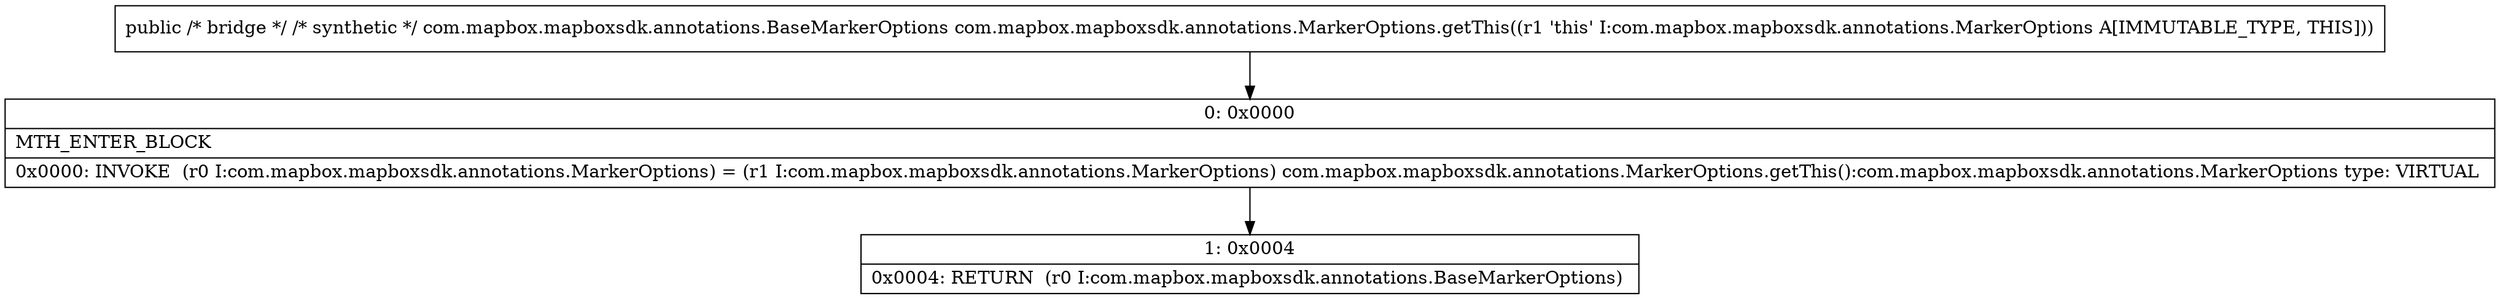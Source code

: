 digraph "CFG forcom.mapbox.mapboxsdk.annotations.MarkerOptions.getThis()Lcom\/mapbox\/mapboxsdk\/annotations\/BaseMarkerOptions;" {
Node_0 [shape=record,label="{0\:\ 0x0000|MTH_ENTER_BLOCK\l|0x0000: INVOKE  (r0 I:com.mapbox.mapboxsdk.annotations.MarkerOptions) = (r1 I:com.mapbox.mapboxsdk.annotations.MarkerOptions) com.mapbox.mapboxsdk.annotations.MarkerOptions.getThis():com.mapbox.mapboxsdk.annotations.MarkerOptions type: VIRTUAL \l}"];
Node_1 [shape=record,label="{1\:\ 0x0004|0x0004: RETURN  (r0 I:com.mapbox.mapboxsdk.annotations.BaseMarkerOptions) \l}"];
MethodNode[shape=record,label="{public \/* bridge *\/ \/* synthetic *\/ com.mapbox.mapboxsdk.annotations.BaseMarkerOptions com.mapbox.mapboxsdk.annotations.MarkerOptions.getThis((r1 'this' I:com.mapbox.mapboxsdk.annotations.MarkerOptions A[IMMUTABLE_TYPE, THIS])) }"];
MethodNode -> Node_0;
Node_0 -> Node_1;
}

